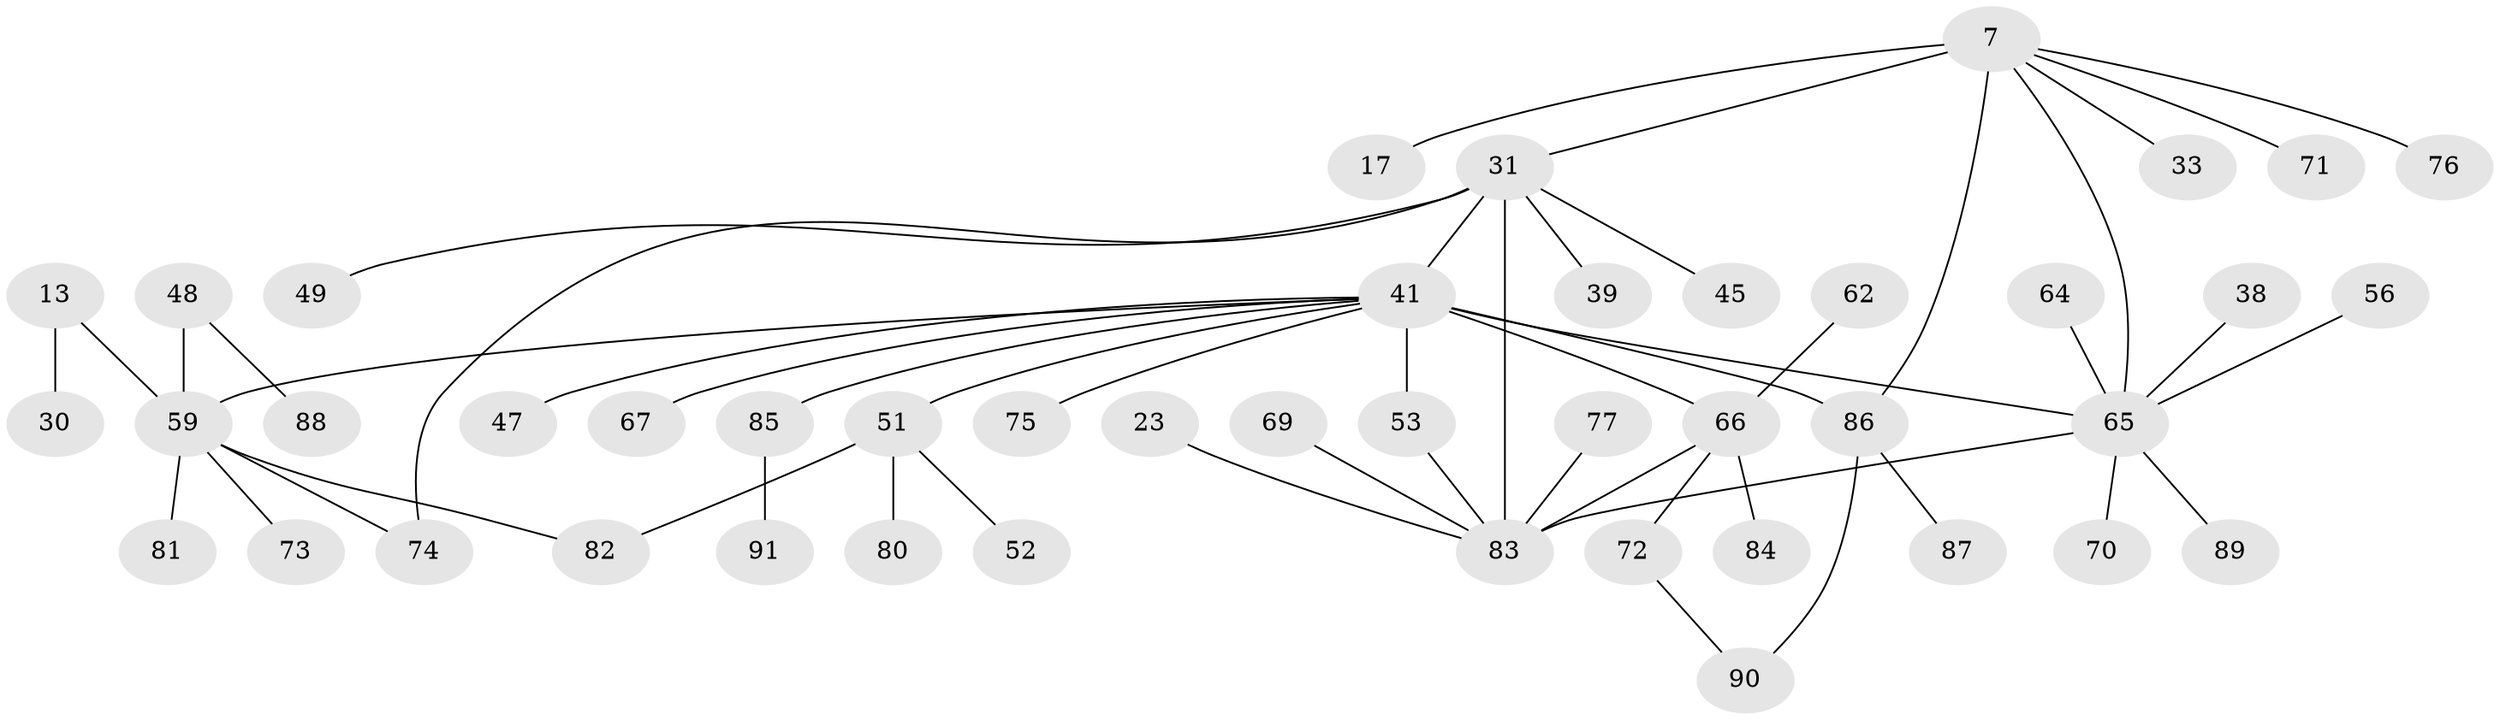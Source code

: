 // original degree distribution, {9: 0.01098901098901099, 4: 0.10989010989010989, 6: 0.02197802197802198, 3: 0.15384615384615385, 8: 0.01098901098901099, 2: 0.3076923076923077, 5: 0.02197802197802198, 7: 0.01098901098901099, 1: 0.3516483516483517}
// Generated by graph-tools (version 1.1) at 2025/41/03/09/25 04:41:52]
// undirected, 45 vertices, 52 edges
graph export_dot {
graph [start="1"]
  node [color=gray90,style=filled];
  7;
  13;
  17;
  23;
  30 [super="+29"];
  31 [super="+4+11"];
  33;
  38;
  39;
  41 [super="+3+15+24+40"];
  45;
  47;
  48 [super="+43"];
  49;
  51;
  52;
  53;
  56;
  59 [super="+37+58+32"];
  62;
  64;
  65 [super="+42+25+36"];
  66 [super="+8+61"];
  67;
  69;
  70;
  71;
  72 [super="+10+68"];
  73;
  74;
  75;
  76;
  77;
  80;
  81;
  82 [super="+22+46"];
  83 [super="+54+63+35+78+26+6"];
  84;
  85;
  86 [super="+79+60"];
  87;
  88;
  89;
  90;
  91;
  7 -- 17;
  7 -- 33;
  7 -- 71;
  7 -- 76;
  7 -- 31 [weight=2];
  7 -- 65;
  7 -- 86;
  13 -- 59 [weight=2];
  13 -- 30;
  23 -- 83;
  31 -- 45;
  31 -- 83 [weight=3];
  31 -- 39;
  31 -- 49;
  31 -- 74;
  31 -- 41 [weight=2];
  38 -- 65;
  41 -- 53;
  41 -- 67;
  41 -- 65;
  41 -- 75;
  41 -- 47;
  41 -- 51;
  41 -- 85;
  41 -- 66 [weight=2];
  41 -- 86 [weight=2];
  41 -- 59 [weight=2];
  48 -- 88;
  48 -- 59;
  51 -- 52;
  51 -- 80;
  51 -- 82;
  53 -- 83;
  56 -- 65;
  59 -- 73;
  59 -- 74;
  59 -- 81 [weight=3];
  59 -- 82;
  62 -- 66;
  64 -- 65;
  65 -- 89;
  65 -- 70;
  65 -- 83;
  66 -- 72;
  66 -- 83;
  66 -- 84;
  69 -- 83;
  72 -- 90;
  77 -- 83;
  85 -- 91;
  86 -- 87;
  86 -- 90;
}
